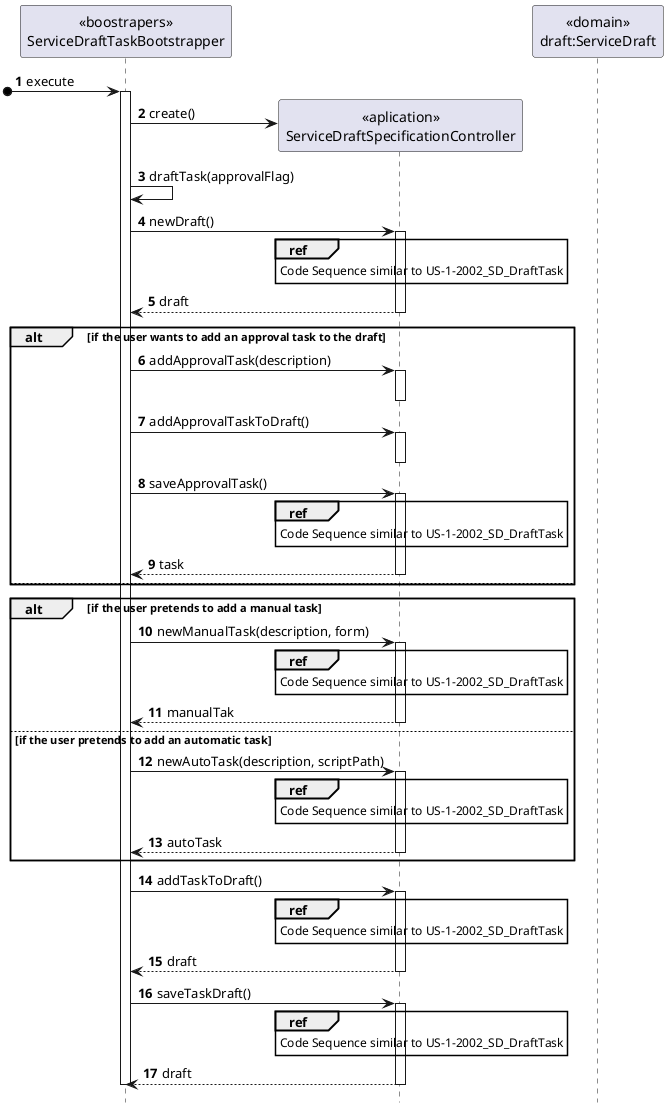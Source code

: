 @startuml
autonumber
hide footbox

participant "<<boostrapers>>\nServiceDraftTaskBootstrapper" as BOOT
participant "<<aplication>>\nServiceDraftSpecificationController" as CTRL
participant "<<domain>>\ndraft:ServiceDraft" as SER

[o-> BOOT : execute

activate BOOT
BOOT -> CTRL** : create()

BOOT -> BOOT : draftTask(approvalFlag)

BOOT -> CTRL : newDraft()
activate CTRL
ref over CTRL
Code Sequence similar to US-1-2002_SD_DraftTask
end ref
CTRL --> BOOT : draft
deactivate CTRL

alt if the user wants to add an approval task to the draft
BOOT -> CTRL : addApprovalTask(description)
activate CTRL
deactivate CTRL

BOOT -> CTRL : addApprovalTaskToDraft()
activate CTRL
deactivate CTRL

BOOT -> CTRL : saveApprovalTask()
activate CTRL
ref over CTRL
Code Sequence similar to US-1-2002_SD_DraftTask
end ref
CTRL --> BOOT : task
deactivate CTRL
else
deactivate CTRL
end

alt if the user pretends to add a manual task
BOOT -> CTRL : newManualTask(description, form)
activate CTRL
ref over CTRL
Code Sequence similar to US-1-2002_SD_DraftTask
end ref
CTRL --> BOOT : manualTak
deactivate CTRL

else if the user pretends to add an automatic task
BOOT -> CTRL : newAutoTask(description, scriptPath)
activate CTRL
ref over CTRL
Code Sequence similar to US-1-2002_SD_DraftTask
end ref
CTRL --> BOOT : autoTask
deactivate CTRL
end

BOOT -> CTRL : addTaskToDraft()
activate CTRL
ref over CTRL
Code Sequence similar to US-1-2002_SD_DraftTask
end ref
CTRL --> BOOT : draft
deactivate CTRL

BOOT -> CTRL : saveTaskDraft()
activate CTRL
ref over CTRL
Code Sequence similar to US-1-2002_SD_DraftTask
end ref
CTRL --> BOOT : draft
deactivate CTRL
deactivate BOOT

@enduml